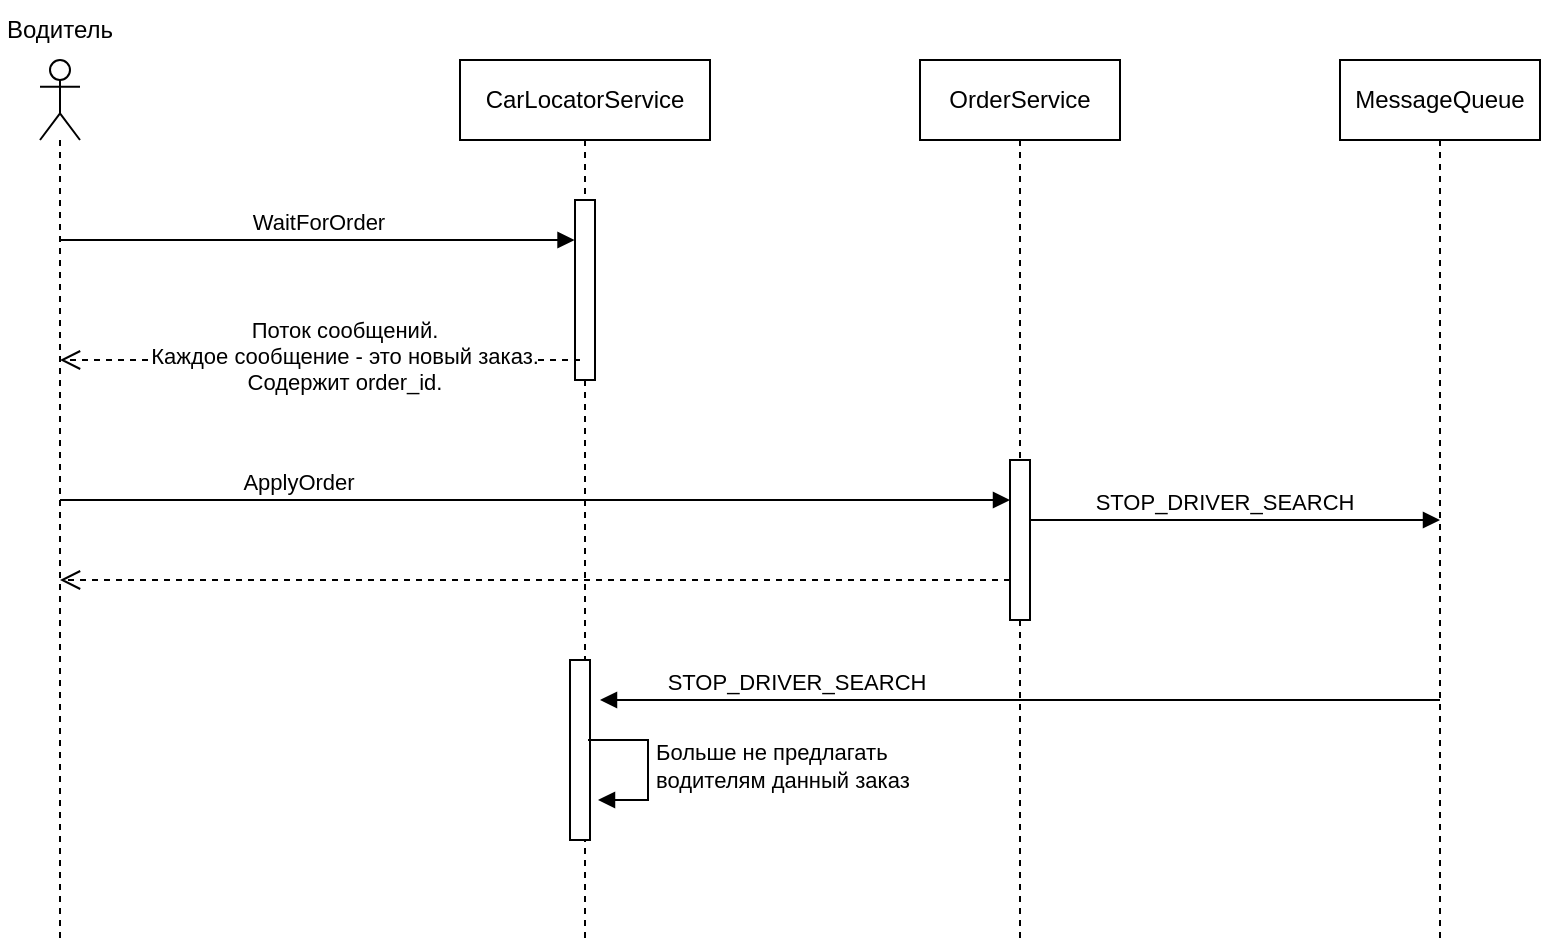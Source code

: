 <mxfile version="22.0.8" type="device">
  <diagram name="Страница — 1" id="J15yoGxph1iZ6SuFbTM3">
    <mxGraphModel dx="910" dy="507" grid="1" gridSize="10" guides="1" tooltips="1" connect="1" arrows="1" fold="1" page="1" pageScale="1" pageWidth="827" pageHeight="1169" math="0" shadow="0">
      <root>
        <mxCell id="0" />
        <mxCell id="1" parent="0" />
        <mxCell id="CHvxEzsWI9L_6CAv82Uk-5" value="" style="shape=umlLifeline;perimeter=lifelinePerimeter;whiteSpace=wrap;html=1;container=1;dropTarget=0;collapsible=0;recursiveResize=0;outlineConnect=0;portConstraint=eastwest;newEdgeStyle={&quot;curved&quot;:0,&quot;rounded&quot;:0};participant=umlActor;" parent="1" vertex="1">
          <mxGeometry x="110" y="40" width="20" height="440" as="geometry" />
        </mxCell>
        <mxCell id="CHvxEzsWI9L_6CAv82Uk-7" value="Водитель" style="text;html=1;strokeColor=none;fillColor=none;align=center;verticalAlign=middle;whiteSpace=wrap;rounded=0;" parent="1" vertex="1">
          <mxGeometry x="90" y="10" width="60" height="30" as="geometry" />
        </mxCell>
        <mxCell id="CHvxEzsWI9L_6CAv82Uk-10" value="OrderService" style="shape=umlLifeline;perimeter=lifelinePerimeter;whiteSpace=wrap;html=1;container=1;dropTarget=0;collapsible=0;recursiveResize=0;outlineConnect=0;portConstraint=eastwest;newEdgeStyle={&quot;curved&quot;:0,&quot;rounded&quot;:0};" parent="1" vertex="1">
          <mxGeometry x="550" y="40" width="100" height="440" as="geometry" />
        </mxCell>
        <mxCell id="CHvxEzsWI9L_6CAv82Uk-21" value="" style="html=1;points=[[0,0,0,0,5],[0,1,0,0,-5],[1,0,0,0,5],[1,1,0,0,-5]];perimeter=orthogonalPerimeter;outlineConnect=0;targetShapes=umlLifeline;portConstraint=eastwest;newEdgeStyle={&quot;curved&quot;:0,&quot;rounded&quot;:0};" parent="CHvxEzsWI9L_6CAv82Uk-10" vertex="1">
          <mxGeometry x="45" y="200" width="10" height="80" as="geometry" />
        </mxCell>
        <mxCell id="CHvxEzsWI9L_6CAv82Uk-15" value="MessageQueue" style="shape=umlLifeline;perimeter=lifelinePerimeter;whiteSpace=wrap;html=1;container=1;dropTarget=0;collapsible=0;recursiveResize=0;outlineConnect=0;portConstraint=eastwest;newEdgeStyle={&quot;curved&quot;:0,&quot;rounded&quot;:0};" parent="1" vertex="1">
          <mxGeometry x="760" y="40" width="100" height="440" as="geometry" />
        </mxCell>
        <mxCell id="CHvxEzsWI9L_6CAv82Uk-18" value="CarLocatorService" style="shape=umlLifeline;perimeter=lifelinePerimeter;whiteSpace=wrap;html=1;container=1;dropTarget=0;collapsible=0;recursiveResize=0;outlineConnect=0;portConstraint=eastwest;newEdgeStyle={&quot;curved&quot;:0,&quot;rounded&quot;:0};" parent="1" vertex="1">
          <mxGeometry x="320" y="40" width="125" height="440" as="geometry" />
        </mxCell>
        <mxCell id="CHvxEzsWI9L_6CAv82Uk-31" value="" style="html=1;points=[[0,0,0,0,5],[0,1,0,0,-5],[1,0,0,0,5],[1,1,0,0,-5]];perimeter=orthogonalPerimeter;outlineConnect=0;targetShapes=umlLifeline;portConstraint=eastwest;newEdgeStyle={&quot;curved&quot;:0,&quot;rounded&quot;:0};" parent="CHvxEzsWI9L_6CAv82Uk-18" vertex="1">
          <mxGeometry x="57.5" y="70" width="10" height="90" as="geometry" />
        </mxCell>
        <mxCell id="CHvxEzsWI9L_6CAv82Uk-37" value="" style="html=1;points=[[0,0,0,0,5],[0,1,0,0,-5],[1,0,0,0,5],[1,1,0,0,-5]];perimeter=orthogonalPerimeter;outlineConnect=0;targetShapes=umlLifeline;portConstraint=eastwest;newEdgeStyle={&quot;curved&quot;:0,&quot;rounded&quot;:0};" parent="CHvxEzsWI9L_6CAv82Uk-18" vertex="1">
          <mxGeometry x="55" y="300" width="10" height="90" as="geometry" />
        </mxCell>
        <mxCell id="CHvxEzsWI9L_6CAv82Uk-41" value="Больше не предлагать&lt;br&gt;водителям данный заказ" style="html=1;align=left;spacingLeft=2;endArrow=block;rounded=0;edgeStyle=orthogonalEdgeStyle;curved=0;rounded=0;" parent="CHvxEzsWI9L_6CAv82Uk-18" edge="1">
          <mxGeometry relative="1" as="geometry">
            <mxPoint x="64" y="340" as="sourcePoint" />
            <Array as="points">
              <mxPoint x="94" y="370" />
            </Array>
            <mxPoint x="69" y="370" as="targetPoint" />
          </mxGeometry>
        </mxCell>
        <mxCell id="CHvxEzsWI9L_6CAv82Uk-34" value="ApplyOrder" style="html=1;verticalAlign=bottom;endArrow=block;curved=0;rounded=0;" parent="1" target="CHvxEzsWI9L_6CAv82Uk-21" edge="1">
          <mxGeometry x="-0.5" width="80" relative="1" as="geometry">
            <mxPoint x="120" y="260" as="sourcePoint" />
            <mxPoint x="590" y="260" as="targetPoint" />
            <mxPoint as="offset" />
          </mxGeometry>
        </mxCell>
        <mxCell id="CHvxEzsWI9L_6CAv82Uk-35" value="STOP_DRIVER_SEARCH" style="html=1;verticalAlign=bottom;endArrow=block;curved=0;rounded=0;" parent="1" source="CHvxEzsWI9L_6CAv82Uk-21" edge="1">
          <mxGeometry x="-0.053" width="80" relative="1" as="geometry">
            <mxPoint x="620" y="270" as="sourcePoint" />
            <mxPoint x="810" y="270" as="targetPoint" />
            <mxPoint as="offset" />
          </mxGeometry>
        </mxCell>
        <mxCell id="CHvxEzsWI9L_6CAv82Uk-36" value="STOP_DRIVER_SEARCH" style="html=1;verticalAlign=bottom;endArrow=block;curved=0;rounded=0;" parent="1" edge="1">
          <mxGeometry x="0.533" width="80" relative="1" as="geometry">
            <mxPoint x="810" y="360" as="sourcePoint" />
            <mxPoint x="390" y="360" as="targetPoint" />
            <mxPoint as="offset" />
          </mxGeometry>
        </mxCell>
        <mxCell id="CHvxEzsWI9L_6CAv82Uk-42" value="" style="html=1;verticalAlign=bottom;endArrow=open;dashed=1;endSize=8;curved=0;rounded=0;" parent="1" source="CHvxEzsWI9L_6CAv82Uk-21" edge="1">
          <mxGeometry relative="1" as="geometry">
            <mxPoint x="590" y="300" as="sourcePoint" />
            <mxPoint x="120" y="300" as="targetPoint" />
          </mxGeometry>
        </mxCell>
        <mxCell id="bp0IZWqHIgSLjUYIxDJ7-2" value="WaitForOrder" style="html=1;verticalAlign=bottom;endArrow=block;curved=0;rounded=0;" parent="1" edge="1">
          <mxGeometry x="-0.001" width="80" relative="1" as="geometry">
            <mxPoint x="120.003" y="130" as="sourcePoint" />
            <mxPoint x="377.27" y="130" as="targetPoint" />
            <mxPoint as="offset" />
          </mxGeometry>
        </mxCell>
        <mxCell id="bp0IZWqHIgSLjUYIxDJ7-3" value="" style="html=1;verticalAlign=bottom;endArrow=open;dashed=1;endSize=8;curved=0;rounded=0;" parent="1" edge="1">
          <mxGeometry relative="1" as="geometry">
            <mxPoint x="380" y="190" as="sourcePoint" />
            <mxPoint x="120" y="190" as="targetPoint" />
          </mxGeometry>
        </mxCell>
        <mxCell id="bp0IZWqHIgSLjUYIxDJ7-4" value="Поток сообщений.&lt;br style=&quot;border-color: var(--border-color);&quot;&gt;Каждое сообщение - это новый заказ.&lt;br style=&quot;border-color: var(--border-color);&quot;&gt;Содержит order_id." style="edgeLabel;html=1;align=center;verticalAlign=middle;resizable=0;points=[];" parent="bp0IZWqHIgSLjUYIxDJ7-3" vertex="1" connectable="0">
          <mxGeometry x="-0.087" y="-2" relative="1" as="geometry">
            <mxPoint as="offset" />
          </mxGeometry>
        </mxCell>
      </root>
    </mxGraphModel>
  </diagram>
</mxfile>
